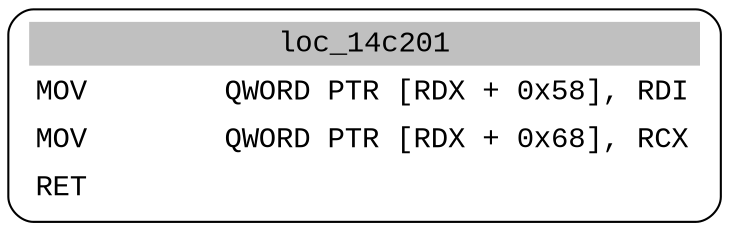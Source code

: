 digraph asm_graph {
1941 [
shape="Mrecord" fontname="Courier New"label =<<table border="0" cellborder="0" cellpadding="3"><tr><td align="center" colspan="2" bgcolor="grey">loc_14c201</td></tr><tr><td align="left">MOV        QWORD PTR [RDX + 0x58], RDI</td></tr><tr><td align="left">MOV        QWORD PTR [RDX + 0x68], RCX</td></tr><tr><td align="left">RET        </td></tr></table>> ];
}